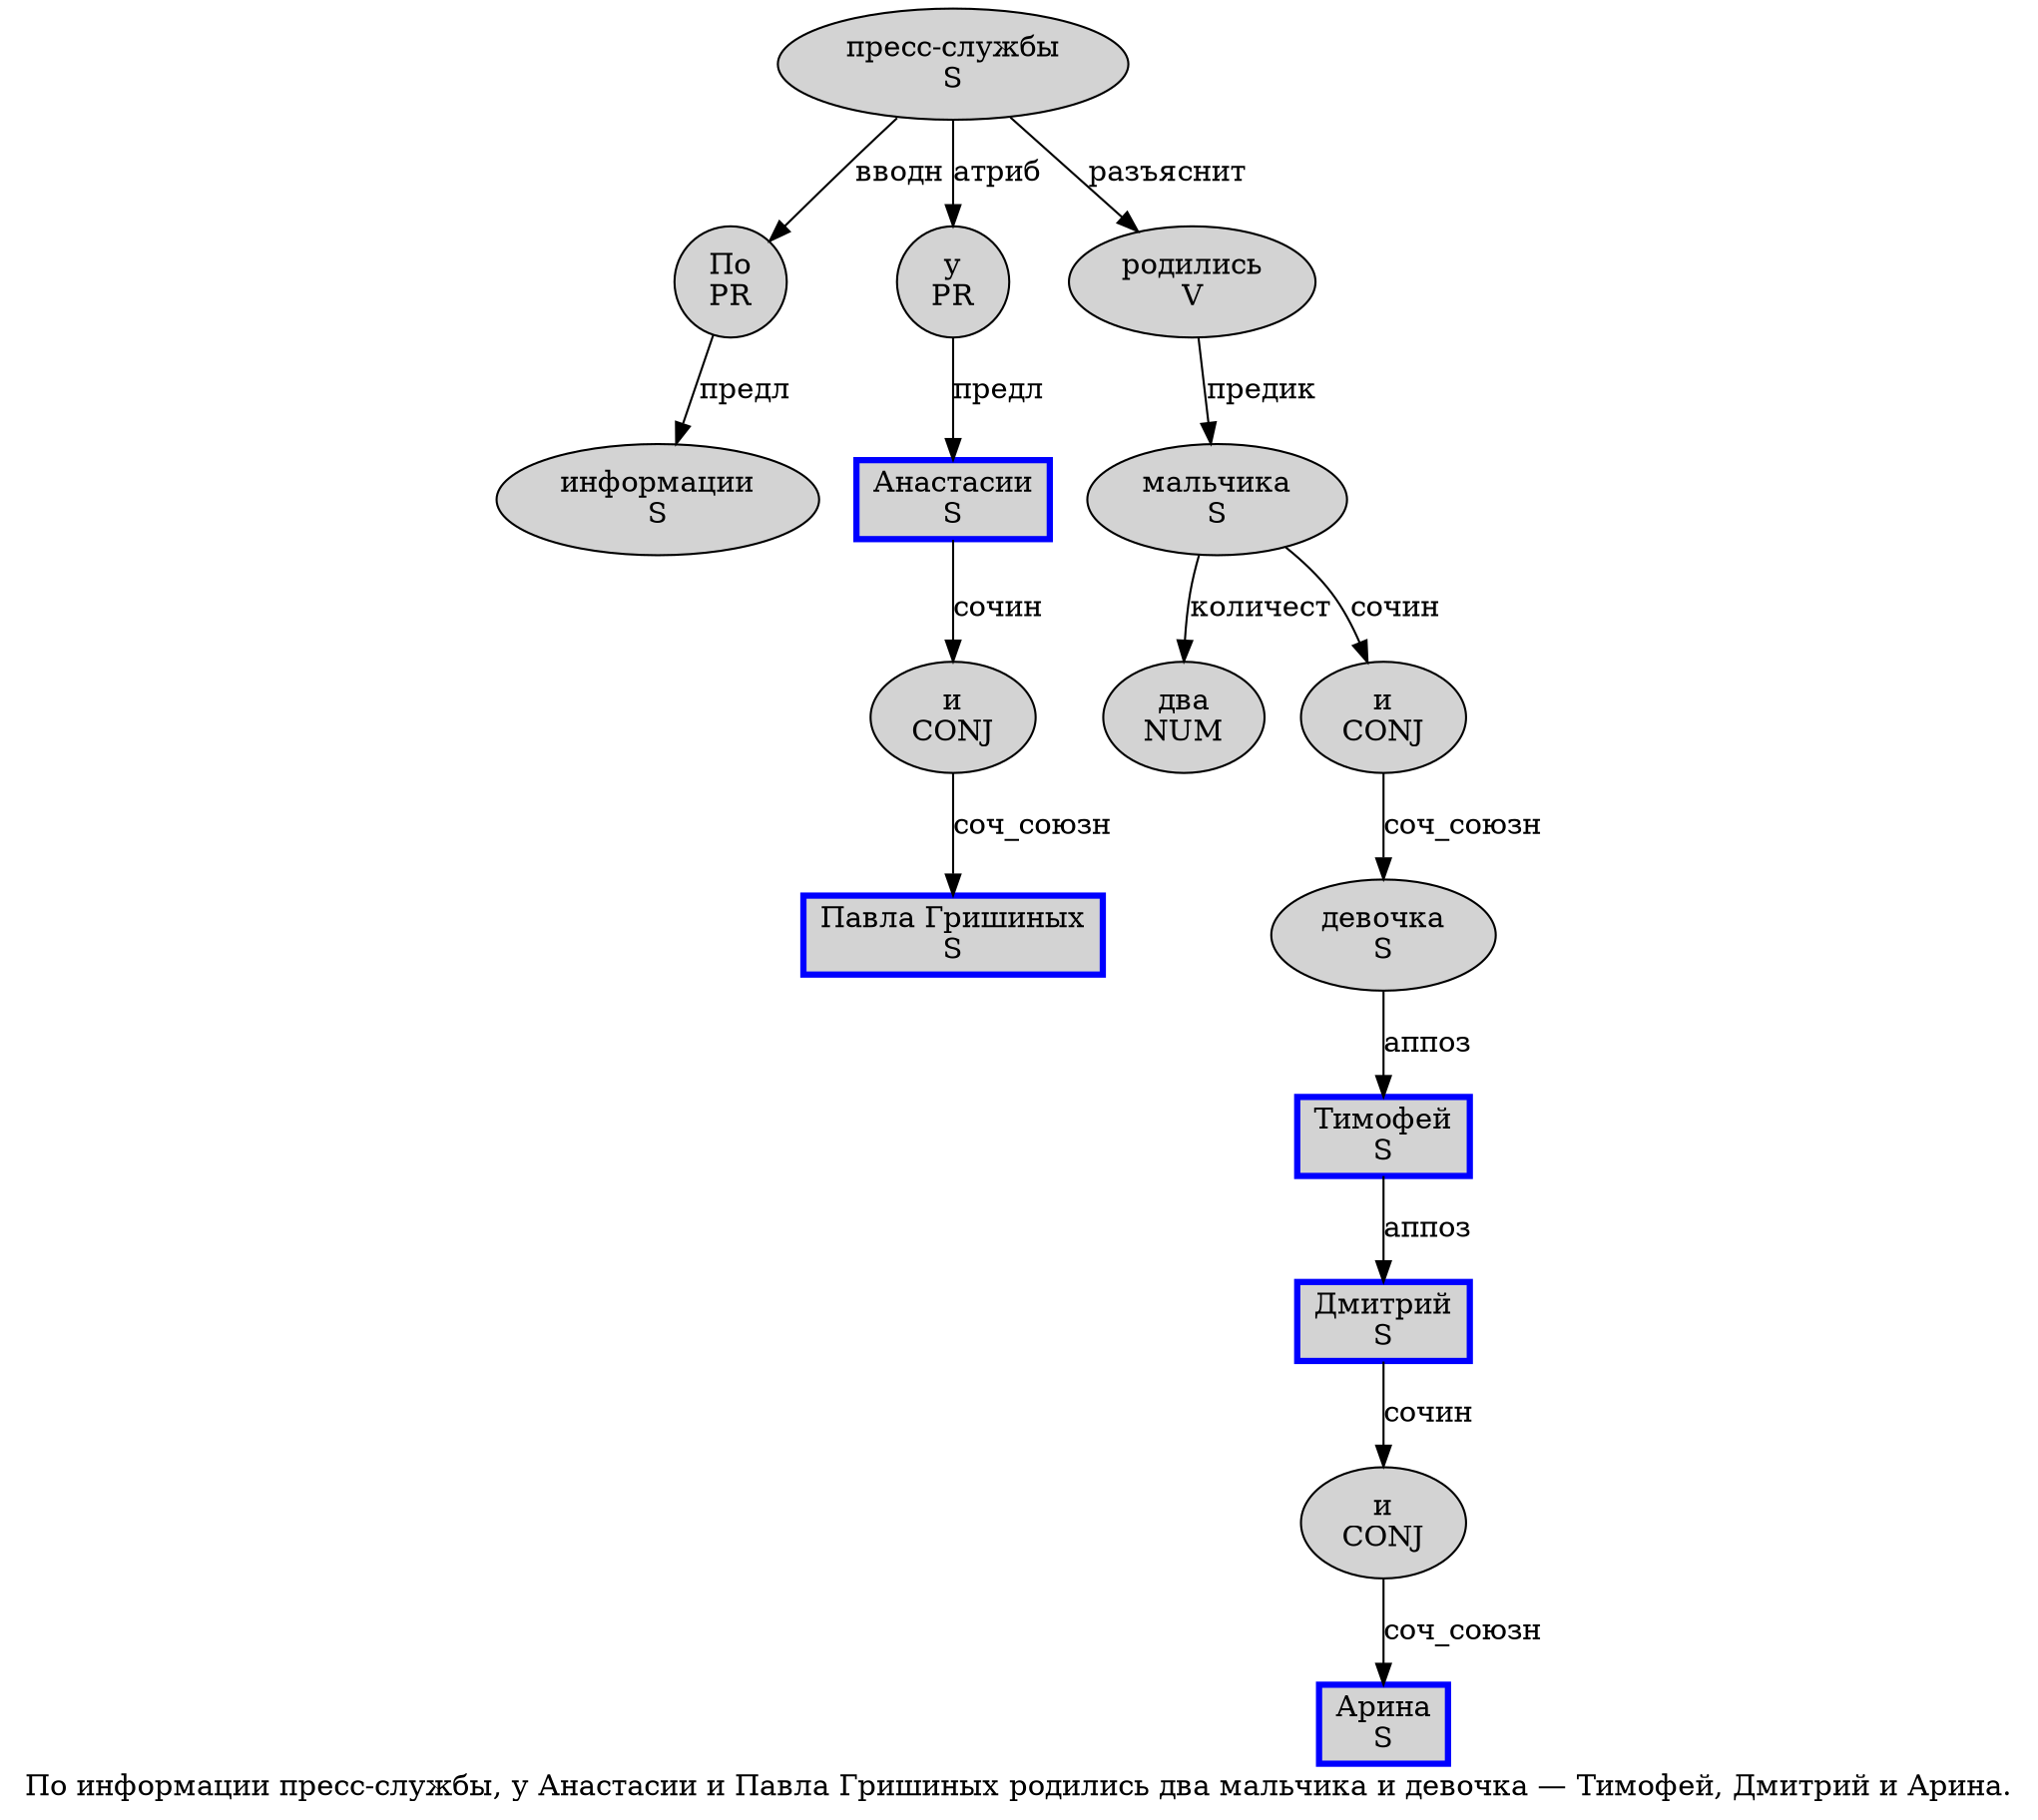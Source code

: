 digraph SENTENCE_745 {
	graph [label="По информации пресс-службы, у Анастасии и Павла Гришиных родились два мальчика и девочка — Тимофей, Дмитрий и Арина."]
	node [style=filled]
		0 [label="По
PR" color="" fillcolor=lightgray penwidth=1 shape=ellipse]
		1 [label="информации
S" color="" fillcolor=lightgray penwidth=1 shape=ellipse]
		2 [label="пресс-службы
S" color="" fillcolor=lightgray penwidth=1 shape=ellipse]
		4 [label="у
PR" color="" fillcolor=lightgray penwidth=1 shape=ellipse]
		5 [label="Анастасии
S" color=blue fillcolor=lightgray penwidth=3 shape=box]
		6 [label="и
CONJ" color="" fillcolor=lightgray penwidth=1 shape=ellipse]
		7 [label="Павла Гришиных
S" color=blue fillcolor=lightgray penwidth=3 shape=box]
		8 [label="родились
V" color="" fillcolor=lightgray penwidth=1 shape=ellipse]
		9 [label="два
NUM" color="" fillcolor=lightgray penwidth=1 shape=ellipse]
		10 [label="мальчика
S" color="" fillcolor=lightgray penwidth=1 shape=ellipse]
		11 [label="и
CONJ" color="" fillcolor=lightgray penwidth=1 shape=ellipse]
		12 [label="девочка
S" color="" fillcolor=lightgray penwidth=1 shape=ellipse]
		14 [label="Тимофей
S" color=blue fillcolor=lightgray penwidth=3 shape=box]
		16 [label="Дмитрий
S" color=blue fillcolor=lightgray penwidth=3 shape=box]
		17 [label="и
CONJ" color="" fillcolor=lightgray penwidth=1 shape=ellipse]
		18 [label="Арина
S" color=blue fillcolor=lightgray penwidth=3 shape=box]
			8 -> 10 [label="предик"]
			14 -> 16 [label="аппоз"]
			10 -> 9 [label="количест"]
			10 -> 11 [label="сочин"]
			6 -> 7 [label="соч_союзн"]
			2 -> 0 [label="вводн"]
			2 -> 4 [label="атриб"]
			2 -> 8 [label="разъяснит"]
			0 -> 1 [label="предл"]
			4 -> 5 [label="предл"]
			12 -> 14 [label="аппоз"]
			16 -> 17 [label="сочин"]
			5 -> 6 [label="сочин"]
			17 -> 18 [label="соч_союзн"]
			11 -> 12 [label="соч_союзн"]
}